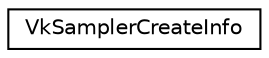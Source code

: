digraph "Graphical Class Hierarchy"
{
 // LATEX_PDF_SIZE
  edge [fontname="Helvetica",fontsize="10",labelfontname="Helvetica",labelfontsize="10"];
  node [fontname="Helvetica",fontsize="10",shape=record];
  rankdir="LR";
  Node0 [label="VkSamplerCreateInfo",height=0.2,width=0.4,color="black", fillcolor="white", style="filled",URL="$structVkSamplerCreateInfo.html",tooltip=" "];
}
